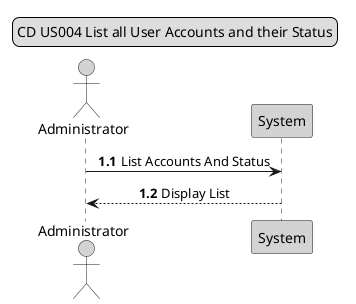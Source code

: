 @startuml

skinparam sequenceMessageAlign center

legend top
CD US004 List all User Accounts and their Status
end legend

actor "Administrator" as Actor #lightgrey
participant "System" as System #lightgrey

autonumber1.1

Actor -> System : List Accounts And Status
System --> Actor: Display List

@enduml